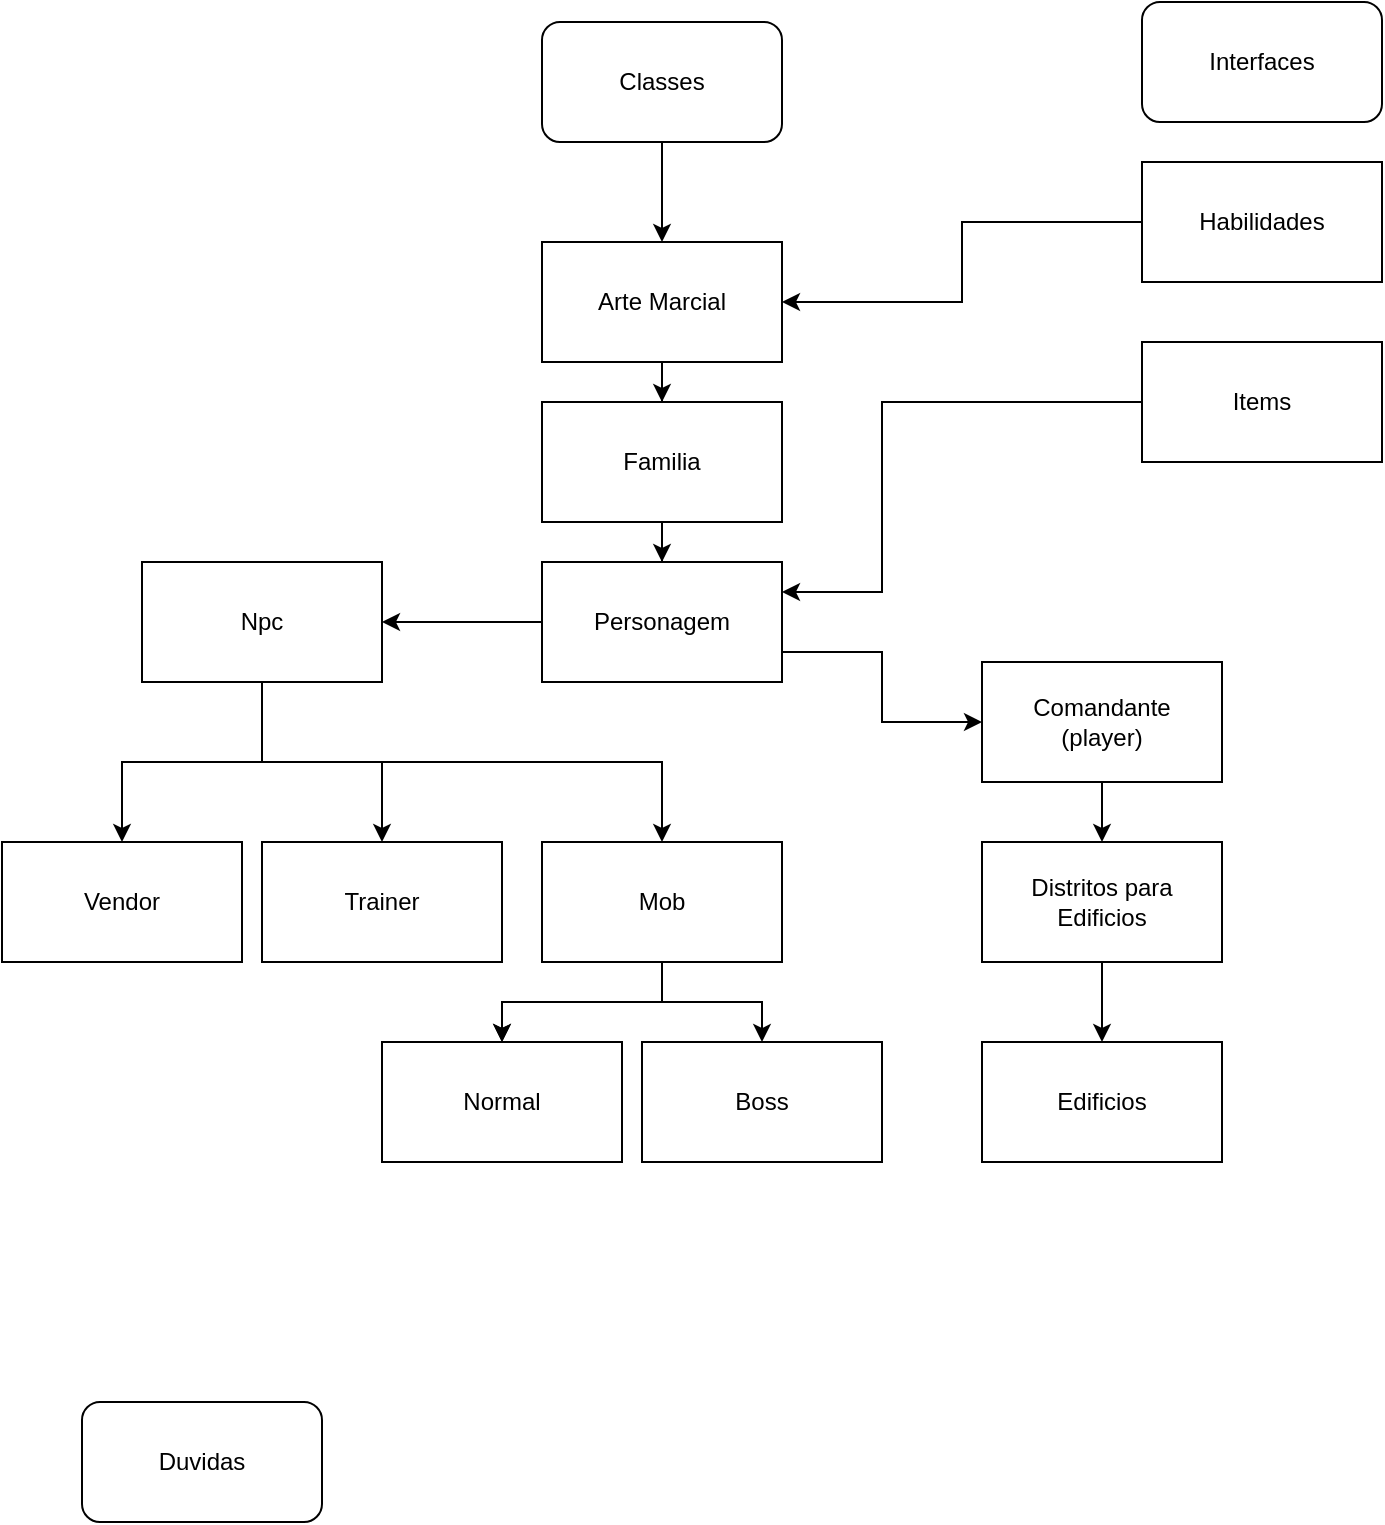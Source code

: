 <mxfile version="13.7.9" type="device"><diagram id="zQIPsWusR-l_8sZCvTwO" name="Página-1"><mxGraphModel dx="1089" dy="964" grid="1" gridSize="10" guides="1" tooltips="1" connect="1" arrows="1" fold="1" page="1" pageScale="1" pageWidth="827" pageHeight="1169" math="0" shadow="0"><root><mxCell id="0"/><mxCell id="1" parent="0"/><mxCell id="dBJV79HTKQsVV-Bt0U2o-3" value="" style="edgeStyle=orthogonalEdgeStyle;rounded=0;orthogonalLoop=1;jettySize=auto;html=1;" parent="1" source="dBJV79HTKQsVV-Bt0U2o-1" target="dBJV79HTKQsVV-Bt0U2o-2" edge="1"><mxGeometry relative="1" as="geometry"/></mxCell><mxCell id="dBJV79HTKQsVV-Bt0U2o-1" value="Arte Marcial" style="rounded=0;whiteSpace=wrap;html=1;" parent="1" vertex="1"><mxGeometry x="280" y="170" width="120" height="60" as="geometry"/></mxCell><mxCell id="dBJV79HTKQsVV-Bt0U2o-5" value="" style="edgeStyle=orthogonalEdgeStyle;rounded=0;orthogonalLoop=1;jettySize=auto;html=1;" parent="1" source="dBJV79HTKQsVV-Bt0U2o-2" target="dBJV79HTKQsVV-Bt0U2o-4" edge="1"><mxGeometry relative="1" as="geometry"/></mxCell><mxCell id="dBJV79HTKQsVV-Bt0U2o-2" value="Familia" style="rounded=0;whiteSpace=wrap;html=1;" parent="1" vertex="1"><mxGeometry x="280" y="250" width="120" height="60" as="geometry"/></mxCell><mxCell id="dBJV79HTKQsVV-Bt0U2o-7" value="" style="edgeStyle=orthogonalEdgeStyle;rounded=0;orthogonalLoop=1;jettySize=auto;html=1;" parent="1" source="dBJV79HTKQsVV-Bt0U2o-4" target="dBJV79HTKQsVV-Bt0U2o-6" edge="1"><mxGeometry relative="1" as="geometry"/></mxCell><mxCell id="dBJV79HTKQsVV-Bt0U2o-9" value="" style="edgeStyle=orthogonalEdgeStyle;rounded=0;orthogonalLoop=1;jettySize=auto;html=1;exitX=1;exitY=0.75;exitDx=0;exitDy=0;entryX=0;entryY=0.5;entryDx=0;entryDy=0;" parent="1" source="dBJV79HTKQsVV-Bt0U2o-4" target="dBJV79HTKQsVV-Bt0U2o-8" edge="1"><mxGeometry relative="1" as="geometry"/></mxCell><mxCell id="dBJV79HTKQsVV-Bt0U2o-4" value="Personagem" style="rounded=0;whiteSpace=wrap;html=1;" parent="1" vertex="1"><mxGeometry x="280" y="330" width="120" height="60" as="geometry"/></mxCell><mxCell id="dBJV79HTKQsVV-Bt0U2o-11" value="" style="edgeStyle=orthogonalEdgeStyle;rounded=0;orthogonalLoop=1;jettySize=auto;html=1;" parent="1" source="dBJV79HTKQsVV-Bt0U2o-6" target="dBJV79HTKQsVV-Bt0U2o-10" edge="1"><mxGeometry relative="1" as="geometry"/></mxCell><mxCell id="dBJV79HTKQsVV-Bt0U2o-15" style="edgeStyle=orthogonalEdgeStyle;rounded=0;orthogonalLoop=1;jettySize=auto;html=1;entryX=0.5;entryY=0;entryDx=0;entryDy=0;" parent="1" source="dBJV79HTKQsVV-Bt0U2o-6" target="dBJV79HTKQsVV-Bt0U2o-14" edge="1"><mxGeometry relative="1" as="geometry"/></mxCell><mxCell id="dBJV79HTKQsVV-Bt0U2o-17" style="edgeStyle=orthogonalEdgeStyle;rounded=0;orthogonalLoop=1;jettySize=auto;html=1;" parent="1" source="dBJV79HTKQsVV-Bt0U2o-6" target="dBJV79HTKQsVV-Bt0U2o-16" edge="1"><mxGeometry relative="1" as="geometry"><Array as="points"><mxPoint x="140" y="430"/><mxPoint x="340" y="430"/></Array></mxGeometry></mxCell><mxCell id="dBJV79HTKQsVV-Bt0U2o-6" value="Npc" style="rounded=0;whiteSpace=wrap;html=1;" parent="1" vertex="1"><mxGeometry x="80" y="330" width="120" height="60" as="geometry"/></mxCell><mxCell id="gM2bBBYTsW7jiHrmDKi--1" value="" style="edgeStyle=orthogonalEdgeStyle;rounded=0;orthogonalLoop=1;jettySize=auto;html=1;" edge="1" parent="1" source="dBJV79HTKQsVV-Bt0U2o-8" target="dBJV79HTKQsVV-Bt0U2o-27"><mxGeometry relative="1" as="geometry"/></mxCell><mxCell id="dBJV79HTKQsVV-Bt0U2o-8" value="Comandante&lt;br&gt;(player)" style="rounded=0;whiteSpace=wrap;html=1;" parent="1" vertex="1"><mxGeometry x="500" y="380" width="120" height="60" as="geometry"/></mxCell><mxCell id="dBJV79HTKQsVV-Bt0U2o-10" value="Vendor" style="rounded=0;whiteSpace=wrap;html=1;" parent="1" vertex="1"><mxGeometry x="10" y="470" width="120" height="60" as="geometry"/></mxCell><mxCell id="dBJV79HTKQsVV-Bt0U2o-14" value="Trainer" style="rounded=0;whiteSpace=wrap;html=1;" parent="1" vertex="1"><mxGeometry x="140" y="470" width="120" height="60" as="geometry"/></mxCell><mxCell id="dBJV79HTKQsVV-Bt0U2o-19" value="" style="edgeStyle=orthogonalEdgeStyle;rounded=0;orthogonalLoop=1;jettySize=auto;html=1;" parent="1" source="dBJV79HTKQsVV-Bt0U2o-16" target="dBJV79HTKQsVV-Bt0U2o-18" edge="1"><mxGeometry relative="1" as="geometry"/></mxCell><mxCell id="dBJV79HTKQsVV-Bt0U2o-20" value="" style="edgeStyle=orthogonalEdgeStyle;rounded=0;orthogonalLoop=1;jettySize=auto;html=1;" parent="1" source="dBJV79HTKQsVV-Bt0U2o-16" target="dBJV79HTKQsVV-Bt0U2o-18" edge="1"><mxGeometry relative="1" as="geometry"/></mxCell><mxCell id="dBJV79HTKQsVV-Bt0U2o-16" value="Mob" style="rounded=0;whiteSpace=wrap;html=1;" parent="1" vertex="1"><mxGeometry x="280" y="470" width="120" height="60" as="geometry"/></mxCell><mxCell id="dBJV79HTKQsVV-Bt0U2o-22" value="" style="edgeStyle=orthogonalEdgeStyle;rounded=0;orthogonalLoop=1;jettySize=auto;html=1;exitX=0.5;exitY=1;exitDx=0;exitDy=0;entryX=0.5;entryY=0;entryDx=0;entryDy=0;" parent="1" source="dBJV79HTKQsVV-Bt0U2o-16" target="dBJV79HTKQsVV-Bt0U2o-21" edge="1"><mxGeometry relative="1" as="geometry"><Array as="points"><mxPoint x="340" y="550"/><mxPoint x="390" y="550"/></Array></mxGeometry></mxCell><mxCell id="dBJV79HTKQsVV-Bt0U2o-18" value="Normal" style="rounded=0;whiteSpace=wrap;html=1;" parent="1" vertex="1"><mxGeometry x="200" y="570" width="120" height="60" as="geometry"/></mxCell><mxCell id="dBJV79HTKQsVV-Bt0U2o-21" value="Boss" style="rounded=0;whiteSpace=wrap;html=1;" parent="1" vertex="1"><mxGeometry x="330" y="570" width="120" height="60" as="geometry"/></mxCell><mxCell id="dBJV79HTKQsVV-Bt0U2o-25" value="" style="edgeStyle=orthogonalEdgeStyle;rounded=0;orthogonalLoop=1;jettySize=auto;html=1;" parent="1" source="dBJV79HTKQsVV-Bt0U2o-24" target="dBJV79HTKQsVV-Bt0U2o-1" edge="1"><mxGeometry relative="1" as="geometry"/></mxCell><mxCell id="dBJV79HTKQsVV-Bt0U2o-24" value="Classes" style="rounded=1;whiteSpace=wrap;html=1;" parent="1" vertex="1"><mxGeometry x="280" y="60" width="120" height="60" as="geometry"/></mxCell><mxCell id="dBJV79HTKQsVV-Bt0U2o-26" value="Duvidas" style="rounded=1;whiteSpace=wrap;html=1;" parent="1" vertex="1"><mxGeometry x="50" y="750" width="120" height="60" as="geometry"/></mxCell><mxCell id="dBJV79HTKQsVV-Bt0U2o-29" value="" style="edgeStyle=orthogonalEdgeStyle;rounded=0;orthogonalLoop=1;jettySize=auto;html=1;" parent="1" source="dBJV79HTKQsVV-Bt0U2o-27" target="dBJV79HTKQsVV-Bt0U2o-28" edge="1"><mxGeometry relative="1" as="geometry"/></mxCell><mxCell id="dBJV79HTKQsVV-Bt0U2o-27" value="Distritos para Edificios" style="rounded=0;whiteSpace=wrap;html=1;" parent="1" vertex="1"><mxGeometry x="500" y="470" width="120" height="60" as="geometry"/></mxCell><mxCell id="dBJV79HTKQsVV-Bt0U2o-28" value="Edificios" style="rounded=0;whiteSpace=wrap;html=1;" parent="1" vertex="1"><mxGeometry x="500" y="570" width="120" height="60" as="geometry"/></mxCell><mxCell id="dBJV79HTKQsVV-Bt0U2o-30" value="Interfaces" style="rounded=1;whiteSpace=wrap;html=1;" parent="1" vertex="1"><mxGeometry x="580" y="50" width="120" height="60" as="geometry"/></mxCell><mxCell id="dBJV79HTKQsVV-Bt0U2o-34" style="edgeStyle=orthogonalEdgeStyle;rounded=0;orthogonalLoop=1;jettySize=auto;html=1;entryX=1;entryY=0.25;entryDx=0;entryDy=0;" parent="1" source="dBJV79HTKQsVV-Bt0U2o-31" target="dBJV79HTKQsVV-Bt0U2o-4" edge="1"><mxGeometry relative="1" as="geometry"><Array as="points"><mxPoint x="450" y="250"/><mxPoint x="450" y="345"/></Array></mxGeometry></mxCell><mxCell id="dBJV79HTKQsVV-Bt0U2o-31" value="Items" style="rounded=0;whiteSpace=wrap;html=1;" parent="1" vertex="1"><mxGeometry x="580" y="220" width="120" height="60" as="geometry"/></mxCell><mxCell id="dBJV79HTKQsVV-Bt0U2o-33" style="edgeStyle=orthogonalEdgeStyle;rounded=0;orthogonalLoop=1;jettySize=auto;html=1;entryX=1;entryY=0.5;entryDx=0;entryDy=0;" parent="1" source="dBJV79HTKQsVV-Bt0U2o-32" target="dBJV79HTKQsVV-Bt0U2o-1" edge="1"><mxGeometry relative="1" as="geometry"/></mxCell><mxCell id="dBJV79HTKQsVV-Bt0U2o-32" value="Habilidades" style="rounded=0;whiteSpace=wrap;html=1;" parent="1" vertex="1"><mxGeometry x="580" y="130" width="120" height="60" as="geometry"/></mxCell></root></mxGraphModel></diagram></mxfile>